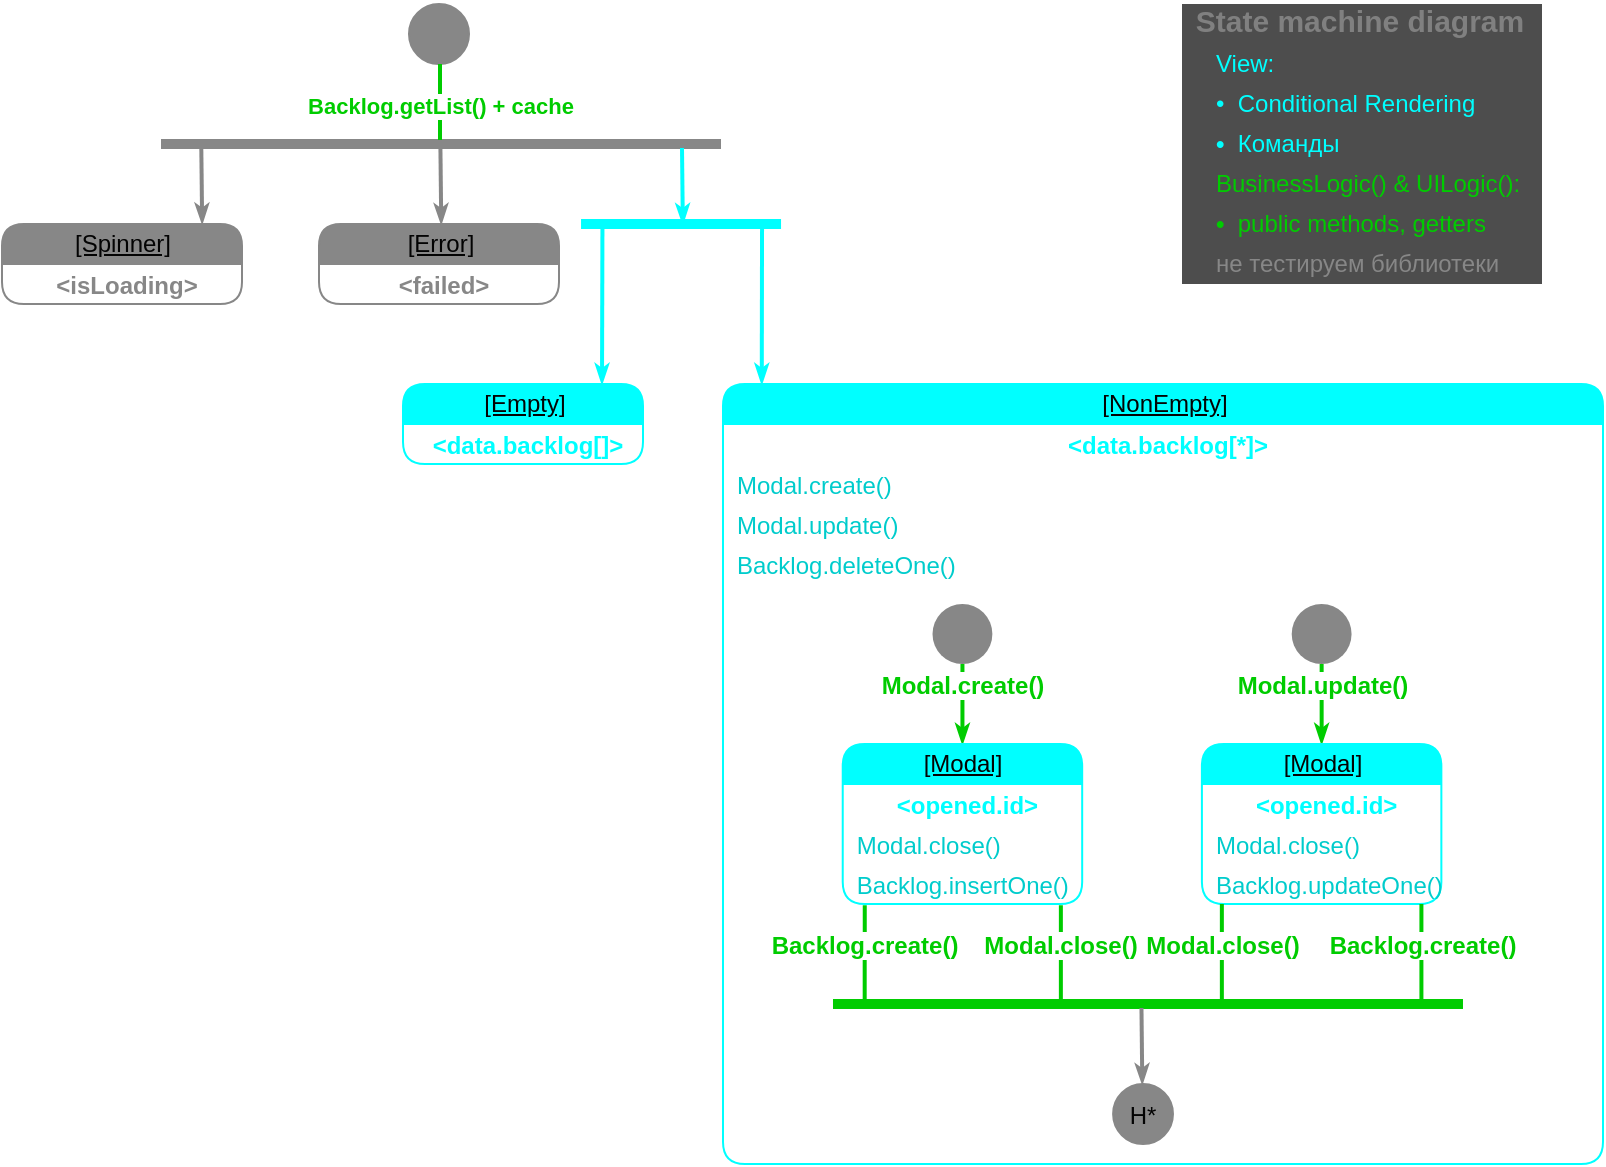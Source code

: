 <mxfile pages="2">
    <diagram id="w5riuBBo5vd4h-uxd4xS" name="Page-1">
        <mxGraphModel dx="1391" dy="602" grid="0" gridSize="10" guides="0" tooltips="1" connect="1" arrows="1" fold="1" page="1" pageScale="1" pageWidth="850" pageHeight="1100" math="0" shadow="0">
            <root>
                <mxCell id="0"/>
                <mxCell id="1" value="state diagram" style="locked=1;" parent="0" visible="0"/>
                <mxCell id="65CKEzx4w9qolS8z0AE7-207" value="" style="rounded=0;whiteSpace=wrap;html=1;sketch=0;strokeWidth=2;fontColor=#00FFFF;align=center;strokeColor=none;fillColor=#4D4D4D;" parent="1" vertex="1">
                    <mxGeometry x="590" y="10" width="180" height="140" as="geometry"/>
                </mxCell>
                <mxCell id="65CKEzx4w9qolS8z0AE7-5" value="" style="ellipse;strokeColor=none;fillColor=#00CCCC;" parent="1" vertex="1">
                    <mxGeometry x="203.5" y="10" width="30" height="30" as="geometry"/>
                </mxCell>
                <mxCell id="65CKEzx4w9qolS8z0AE7-7" value="" style="html=1;points=[];perimeter=orthogonalPerimeter;strokeColor=none;fontColor=#030303;rotation=90;fillColor=#00CCCC;" parent="1" vertex="1">
                    <mxGeometry x="217" y="-60" width="5" height="280" as="geometry"/>
                </mxCell>
                <mxCell id="65CKEzx4w9qolS8z0AE7-8" value="Backlog.getList() + cache" style="html=1;verticalAlign=bottom;endArrow=none;strokeColor=#00CCCC;strokeWidth=2;fontColor=#00CCCC;fontStyle=1;endFill=0;" parent="1" edge="1">
                    <mxGeometry x="0.579" width="80" relative="1" as="geometry">
                        <mxPoint x="219" y="40" as="sourcePoint"/>
                        <mxPoint x="219" y="78" as="targetPoint"/>
                        <mxPoint as="offset"/>
                    </mxGeometry>
                </mxCell>
                <mxCell id="65CKEzx4w9qolS8z0AE7-10" value="[Spinner]&lt;br&gt;" style="swimlane;fontStyle=4;align=center;verticalAlign=middle;childLayout=stackLayout;horizontal=1;startSize=20;horizontalStack=0;resizeParent=1;resizeParentMax=0;resizeLast=0;collapsible=0;marginBottom=0;html=1;rounded=1;absoluteArcSize=1;arcSize=22;fillColor=#FCDE00;fontColor=#030303;strokeColor=#FFD800;" parent="1" vertex="1">
                    <mxGeometry y="120" width="120" height="40" as="geometry"/>
                </mxCell>
                <mxCell id="65CKEzx4w9qolS8z0AE7-14" value="&lt;isLoading&gt;" style="fillColor=none;strokeColor=none;align=center;verticalAlign=middle;spacingLeft=5;fontStyle=1;fontColor=#FF8000;" parent="65CKEzx4w9qolS8z0AE7-10" vertex="1">
                    <mxGeometry y="20" width="120" height="20" as="geometry"/>
                </mxCell>
                <mxCell id="65CKEzx4w9qolS8z0AE7-17" value="[Error]" style="swimlane;fontStyle=4;align=center;verticalAlign=middle;childLayout=stackLayout;horizontal=1;startSize=20;horizontalStack=0;resizeParent=1;resizeParentMax=0;resizeLast=0;collapsible=0;marginBottom=0;html=1;rounded=1;absoluteArcSize=1;arcSize=22;fillColor=#FCDE00;fontColor=#030303;strokeColor=#FFD800;" parent="1" vertex="1">
                    <mxGeometry x="158.5" y="120" width="120" height="40" as="geometry"/>
                </mxCell>
                <mxCell id="65CKEzx4w9qolS8z0AE7-18" value="&lt;failed&gt;" style="fillColor=none;strokeColor=none;align=center;verticalAlign=middle;spacingLeft=5;fontStyle=1;fontColor=#FF8000;" parent="65CKEzx4w9qolS8z0AE7-17" vertex="1">
                    <mxGeometry y="20" width="120" height="20" as="geometry"/>
                </mxCell>
                <mxCell id="65CKEzx4w9qolS8z0AE7-23" value="" style="html=1;verticalAlign=bottom;endArrow=classicThin;exitX=1;exitY=0.928;exitDx=0;exitDy=0;strokeWidth=2;fontColor=#00CCCC;fontStyle=1;exitPerimeter=0;entryX=0.834;entryY=-0.004;entryDx=0;entryDy=0;entryPerimeter=0;endFill=1;endSize=4;strokeColor=#00CCCC;" parent="1" source="65CKEzx4w9qolS8z0AE7-7" target="65CKEzx4w9qolS8z0AE7-10" edge="1">
                    <mxGeometry width="80" relative="1" as="geometry">
                        <mxPoint x="130" y="230" as="sourcePoint"/>
                        <mxPoint x="130.5" y="316" as="targetPoint"/>
                    </mxGeometry>
                </mxCell>
                <mxCell id="65CKEzx4w9qolS8z0AE7-25" value="" style="html=1;verticalAlign=bottom;endArrow=classicThin;exitX=1;exitY=0.928;exitDx=0;exitDy=0;strokeWidth=2;fontColor=#00CCCC;fontStyle=1;exitPerimeter=0;entryX=0.834;entryY=-0.004;entryDx=0;entryDy=0;entryPerimeter=0;endFill=1;endSize=4;strokeColor=#00CCCC;" parent="1" edge="1">
                    <mxGeometry width="80" relative="1" as="geometry">
                        <mxPoint x="340" y="82" as="sourcePoint"/>
                        <mxPoint x="340.42" y="119.998" as="targetPoint"/>
                    </mxGeometry>
                </mxCell>
                <mxCell id="65CKEzx4w9qolS8z0AE7-26" value="" style="html=1;verticalAlign=bottom;endArrow=classicThin;exitX=1;exitY=0.928;exitDx=0;exitDy=0;strokeWidth=2;fontColor=#00CCCC;fontStyle=1;exitPerimeter=0;entryX=0.834;entryY=-0.004;entryDx=0;entryDy=0;entryPerimeter=0;endFill=1;endSize=4;strokeColor=#00CCCC;" parent="1" edge="1">
                    <mxGeometry width="80" relative="1" as="geometry">
                        <mxPoint x="219.21" y="82" as="sourcePoint"/>
                        <mxPoint x="219.63" y="119.998" as="targetPoint"/>
                    </mxGeometry>
                </mxCell>
                <mxCell id="65CKEzx4w9qolS8z0AE7-31" value="" style="html=1;points=[];perimeter=orthogonalPerimeter;strokeColor=none;fontColor=#030303;rotation=90;fillColor=#00CCCC;" parent="1" vertex="1">
                    <mxGeometry x="337" y="70" width="5" height="100" as="geometry"/>
                </mxCell>
                <mxCell id="65CKEzx4w9qolS8z0AE7-32" value="[Empty]" style="swimlane;fontStyle=4;align=center;verticalAlign=middle;childLayout=stackLayout;horizontal=1;startSize=20;horizontalStack=0;resizeParent=1;resizeParentMax=0;resizeLast=0;collapsible=0;marginBottom=0;html=1;rounded=1;absoluteArcSize=1;arcSize=22;fillColor=#FCDE00;fontColor=#030303;strokeColor=#FFD800;" parent="1" vertex="1">
                    <mxGeometry x="200.5" y="200" width="120" height="40" as="geometry"/>
                </mxCell>
                <mxCell id="65CKEzx4w9qolS8z0AE7-33" value="&lt;data.backlog[]&gt;" style="fillColor=none;strokeColor=none;align=center;verticalAlign=middle;spacingLeft=5;fontStyle=1;fontColor=#FF8000;" parent="65CKEzx4w9qolS8z0AE7-32" vertex="1">
                    <mxGeometry y="20" width="120" height="20" as="geometry"/>
                </mxCell>
                <mxCell id="65CKEzx4w9qolS8z0AE7-36" value="[NonEmpty]" style="swimlane;fontStyle=4;align=center;verticalAlign=middle;childLayout=stackLayout;horizontal=1;startSize=20;horizontalStack=0;resizeParent=1;resizeParentMax=0;resizeLast=0;collapsible=0;marginBottom=0;html=1;rounded=1;absoluteArcSize=1;arcSize=20;fillColor=#FCDE00;fontColor=#030303;strokeColor=#FFD800;sketch=0;" parent="1" vertex="1">
                    <mxGeometry x="360.5" y="200" width="440" height="390" as="geometry"/>
                </mxCell>
                <mxCell id="65CKEzx4w9qolS8z0AE7-37" value="&lt;data.backlog[*]&gt;" style="fillColor=none;strokeColor=none;align=center;verticalAlign=middle;spacingLeft=5;fontStyle=1;fontColor=#FF8000;" parent="65CKEzx4w9qolS8z0AE7-36" vertex="1">
                    <mxGeometry y="20" width="440" height="20" as="geometry"/>
                </mxCell>
                <mxCell id="65CKEzx4w9qolS8z0AE7-39" value="Modal.create()" style="fillColor=none;strokeColor=none;align=left;verticalAlign=middle;spacingLeft=5;fontColor=#00CCCC;" parent="65CKEzx4w9qolS8z0AE7-36" vertex="1">
                    <mxGeometry y="40" width="440" height="20" as="geometry"/>
                </mxCell>
                <mxCell id="65CKEzx4w9qolS8z0AE7-48" value="Modal.update()" style="fillColor=none;strokeColor=none;align=left;verticalAlign=middle;spacingLeft=5;fontColor=#00CCCC;" parent="65CKEzx4w9qolS8z0AE7-36" vertex="1">
                    <mxGeometry y="60" width="440" height="20" as="geometry"/>
                </mxCell>
                <mxCell id="65CKEzx4w9qolS8z0AE7-41" value="Backlog.deleteOne()" style="fillColor=none;strokeColor=none;align=left;verticalAlign=middle;spacingLeft=5;fontColor=#00CCCC;" parent="65CKEzx4w9qolS8z0AE7-36" vertex="1">
                    <mxGeometry y="80" width="440" height="20" as="geometry"/>
                </mxCell>
                <mxCell id="65CKEzx4w9qolS8z0AE7-94" value="" style="group" parent="65CKEzx4w9qolS8z0AE7-36" vertex="1" connectable="0">
                    <mxGeometry y="100" width="440" height="290" as="geometry"/>
                </mxCell>
                <mxCell id="65CKEzx4w9qolS8z0AE7-93" value="" style="group;imageAspect=0;container=0;" parent="65CKEzx4w9qolS8z0AE7-94" vertex="1" connectable="0">
                    <mxGeometry width="440" height="290" as="geometry"/>
                </mxCell>
                <mxCell id="65CKEzx4w9qolS8z0AE7-68" value="" style="group;container=0;rounded=1;arcSize=20;absoluteArcSize=1;" parent="65CKEzx4w9qolS8z0AE7-94" vertex="1" connectable="0">
                    <mxGeometry width="439" height="290" as="geometry"/>
                </mxCell>
                <mxCell id="65CKEzx4w9qolS8z0AE7-61" value="" style="ellipse;strokeColor=none;fillColor=#00CCCC;" parent="65CKEzx4w9qolS8z0AE7-94" vertex="1">
                    <mxGeometry x="104.761" y="10" width="29.932" height="30" as="geometry"/>
                </mxCell>
                <mxCell id="65CKEzx4w9qolS8z0AE7-65" value="&lt;span style=&quot;font-size: 12px ; text-align: left&quot;&gt;Modal.create()&lt;/span&gt;" style="html=1;verticalAlign=bottom;endArrow=classicThin;strokeColor=#00CCCC;strokeWidth=2;fontColor=#00CCCC;fontStyle=1;endFill=1;exitX=0.5;exitY=1;exitDx=0;exitDy=0;endSize=4;" parent="65CKEzx4w9qolS8z0AE7-94" source="65CKEzx4w9qolS8z0AE7-61" edge="1">
                    <mxGeometry x="59.864" width="79.818" as="geometry">
                        <mxPoint x="-79.818" y="200" as="sourcePoint"/>
                        <mxPoint x="119.727" y="80" as="targetPoint"/>
                        <mxPoint as="offset"/>
                    </mxGeometry>
                </mxCell>
                <mxCell id="65CKEzx4w9qolS8z0AE7-71" value="[Modal]" style="swimlane;fontStyle=4;align=center;verticalAlign=middle;childLayout=stackLayout;horizontal=1;startSize=20;horizontalStack=0;resizeParent=1;resizeParentMax=0;resizeLast=0;collapsible=0;marginBottom=0;html=1;rounded=1;absoluteArcSize=1;arcSize=22;fillColor=#FCDE00;fontColor=#030303;strokeColor=#FFD800;" parent="65CKEzx4w9qolS8z0AE7-94" vertex="1">
                    <mxGeometry x="59.864" y="80" width="119.727" height="80" as="geometry"/>
                </mxCell>
                <mxCell id="65CKEzx4w9qolS8z0AE7-72" value="&lt;opened.id&gt;" style="fillColor=none;strokeColor=none;align=center;verticalAlign=middle;spacingLeft=5;fontStyle=1;fontColor=#FF8000;" parent="65CKEzx4w9qolS8z0AE7-71" vertex="1">
                    <mxGeometry y="20" width="119.727" height="20" as="geometry"/>
                </mxCell>
                <mxCell id="65CKEzx4w9qolS8z0AE7-73" value="Modal.close()" style="fillColor=none;strokeColor=none;align=left;verticalAlign=middle;spacingLeft=5;fontColor=#00CCCC;" parent="65CKEzx4w9qolS8z0AE7-71" vertex="1">
                    <mxGeometry y="40" width="119.727" height="20" as="geometry"/>
                </mxCell>
                <mxCell id="65CKEzx4w9qolS8z0AE7-81" value="Backlog.insertOne()" style="fillColor=none;strokeColor=none;align=left;verticalAlign=middle;spacingLeft=5;fontColor=#00CCCC;" parent="65CKEzx4w9qolS8z0AE7-71" vertex="1">
                    <mxGeometry y="60" width="119.727" height="20" as="geometry"/>
                </mxCell>
                <mxCell id="65CKEzx4w9qolS8z0AE7-74" value="" style="ellipse;strokeColor=none;fillColor=#00CCCC;" parent="65CKEzx4w9qolS8z0AE7-94" vertex="1">
                    <mxGeometry x="284.352" y="10" width="29.932" height="30" as="geometry"/>
                </mxCell>
                <mxCell id="65CKEzx4w9qolS8z0AE7-75" value="&lt;span style=&quot;font-size: 12px ; text-align: left&quot;&gt;Modal.update()&lt;/span&gt;" style="html=1;verticalAlign=bottom;endArrow=classicThin;strokeColor=#00CCCC;strokeWidth=2;fontColor=#00CCCC;fontStyle=1;endFill=1;exitX=0.5;exitY=1;exitDx=0;exitDy=0;endSize=4;" parent="65CKEzx4w9qolS8z0AE7-94" source="65CKEzx4w9qolS8z0AE7-74" edge="1">
                    <mxGeometry x="239.455" width="79.818" as="geometry">
                        <mxPoint x="99.773" y="200" as="sourcePoint"/>
                        <mxPoint x="299.318" y="80" as="targetPoint"/>
                        <mxPoint as="offset"/>
                    </mxGeometry>
                </mxCell>
                <mxCell id="65CKEzx4w9qolS8z0AE7-76" value="[Modal]" style="swimlane;fontStyle=4;align=center;verticalAlign=middle;childLayout=stackLayout;horizontal=1;startSize=20;horizontalStack=0;resizeParent=1;resizeParentMax=0;resizeLast=0;collapsible=0;marginBottom=0;html=1;rounded=1;absoluteArcSize=1;arcSize=22;fillColor=#FCDE00;fontColor=#030303;strokeColor=#FFD800;" parent="65CKEzx4w9qolS8z0AE7-94" vertex="1">
                    <mxGeometry x="239.455" y="80" width="119.727" height="80" as="geometry"/>
                </mxCell>
                <mxCell id="65CKEzx4w9qolS8z0AE7-77" value="&lt;opened.id&gt;" style="fillColor=none;strokeColor=none;align=center;verticalAlign=middle;spacingLeft=5;fontStyle=1;fontColor=#FF8000;" parent="65CKEzx4w9qolS8z0AE7-76" vertex="1">
                    <mxGeometry y="20" width="119.727" height="20" as="geometry"/>
                </mxCell>
                <mxCell id="65CKEzx4w9qolS8z0AE7-78" value="Modal.close()" style="fillColor=none;strokeColor=none;align=left;verticalAlign=middle;spacingLeft=5;fontColor=#00CCCC;" parent="65CKEzx4w9qolS8z0AE7-76" vertex="1">
                    <mxGeometry y="40" width="119.727" height="20" as="geometry"/>
                </mxCell>
                <mxCell id="65CKEzx4w9qolS8z0AE7-82" value="Backlog.updateOne()" style="fillColor=none;strokeColor=none;align=left;verticalAlign=middle;spacingLeft=5;fontColor=#00CCCC;" parent="65CKEzx4w9qolS8z0AE7-76" vertex="1">
                    <mxGeometry y="60" width="119.727" height="20" as="geometry"/>
                </mxCell>
                <mxCell id="65CKEzx4w9qolS8z0AE7-85" value="H*" style="ellipse;align=center;fontColor=#030303;fillColor=#FFD800;strokeColor=#FFD800;" parent="65CKEzx4w9qolS8z0AE7-94" vertex="1">
                    <mxGeometry x="195.056" y="250" width="29.932" height="30" as="geometry"/>
                </mxCell>
                <mxCell id="65CKEzx4w9qolS8z0AE7-86" value="&lt;span style=&quot;font-size: 12px ; text-align: left&quot;&gt;Modal.close()&lt;/span&gt;" style="html=1;verticalAlign=bottom;endArrow=none;strokeColor=#00CCCC;strokeWidth=2;fontColor=#00CCCC;fontStyle=1;endFill=0;exitX=0.911;exitY=1.031;exitDx=0;exitDy=0;endSize=4;exitPerimeter=0;" parent="65CKEzx4w9qolS8z0AE7-94" source="65CKEzx4w9qolS8z0AE7-81" target="65CKEzx4w9qolS8z0AE7-87" edge="1">
                    <mxGeometry x="-399.091" y="-460" width="79.818" as="geometry">
                        <mxPoint x="139.682" y="160" as="sourcePoint"/>
                        <mxPoint x="139.682" y="200" as="targetPoint"/>
                        <mxPoint y="6" as="offset"/>
                    </mxGeometry>
                </mxCell>
                <mxCell id="65CKEzx4w9qolS8z0AE7-87" value="" style="html=1;points=[];perimeter=orthogonalPerimeter;strokeColor=none;fontColor=#030303;rotation=90;fillColor=#00CCCC;" parent="65CKEzx4w9qolS8z0AE7-94" vertex="1">
                    <mxGeometry x="210" y="52.5" width="4.99" height="315" as="geometry"/>
                </mxCell>
                <mxCell id="65CKEzx4w9qolS8z0AE7-88" value="" style="html=1;verticalAlign=bottom;endArrow=classicThin;exitX=1;exitY=0.928;exitDx=0;exitDy=0;strokeWidth=2;fontColor=#00CCCC;fontStyle=1;exitPerimeter=0;entryX=0.834;entryY=-0.004;entryDx=0;entryDy=0;entryPerimeter=0;endFill=1;endSize=4;strokeColor=#00CCCC;" parent="65CKEzx4w9qolS8z0AE7-94" edge="1">
                    <mxGeometry width="80" as="geometry">
                        <mxPoint x="209.233" y="212" as="sourcePoint"/>
                        <mxPoint x="209.652" y="249.998" as="targetPoint"/>
                    </mxGeometry>
                </mxCell>
                <mxCell id="65CKEzx4w9qolS8z0AE7-90" value="Backlog&lt;span style=&quot;font-size: 12px ; text-align: left&quot;&gt;.create()&lt;/span&gt;" style="html=1;verticalAlign=bottom;endArrow=none;strokeColor=#00CCCC;strokeWidth=2;fontColor=#00CCCC;fontStyle=1;endFill=0;endSize=4;exitX=0.092;exitY=1.031;exitDx=0;exitDy=0;exitPerimeter=0;" parent="65CKEzx4w9qolS8z0AE7-94" source="65CKEzx4w9qolS8z0AE7-81" edge="1">
                    <mxGeometry x="-399.091" y="-460" width="79.818" as="geometry">
                        <mxPoint x="59.864" y="170" as="sourcePoint"/>
                        <mxPoint x="70.839" y="210" as="targetPoint"/>
                        <mxPoint y="5" as="offset"/>
                    </mxGeometry>
                </mxCell>
                <mxCell id="65CKEzx4w9qolS8z0AE7-91" value="&lt;span style=&quot;font-size: 12px ; text-align: left&quot;&gt;Modal.close()&lt;/span&gt;" style="html=1;verticalAlign=bottom;endArrow=none;strokeColor=#00CCCC;strokeWidth=2;fontColor=#00CCCC;fontStyle=1;endFill=0;endSize=4;" parent="65CKEzx4w9qolS8z0AE7-94" edge="1">
                    <mxGeometry x="-399.091" y="-460" width="79.818" as="geometry">
                        <mxPoint x="249.432" y="160" as="sourcePoint"/>
                        <mxPoint x="249.432" y="210" as="targetPoint"/>
                        <mxPoint y="5" as="offset"/>
                    </mxGeometry>
                </mxCell>
                <mxCell id="65CKEzx4w9qolS8z0AE7-92" value="Backlog&lt;span style=&quot;font-size: 12px ; text-align: left&quot;&gt;.&lt;/span&gt;&lt;span style=&quot;font-size: 12px ; text-align: left&quot;&gt;create&lt;/span&gt;&lt;span style=&quot;font-size: 12px ; text-align: left&quot;&gt;()&lt;/span&gt;" style="html=1;verticalAlign=bottom;endArrow=none;strokeColor=#00CCCC;strokeWidth=2;fontColor=#00CCCC;fontStyle=1;endFill=0;endSize=4;" parent="65CKEzx4w9qolS8z0AE7-94" edge="1">
                    <mxGeometry x="-399.091" y="-460" width="79.818" as="geometry">
                        <mxPoint x="349.205" y="160" as="sourcePoint"/>
                        <mxPoint x="349.205" y="210" as="targetPoint"/>
                        <mxPoint y="5" as="offset"/>
                    </mxGeometry>
                </mxCell>
                <mxCell id="65CKEzx4w9qolS8z0AE7-45" value="" style="html=1;verticalAlign=bottom;endArrow=classicThin;strokeColor=#00CCCC;strokeWidth=2;fontColor=#00CCCC;fontStyle=1;endFill=1;endSize=4;entryX=0.829;entryY=0;entryDx=0;entryDy=0;entryPerimeter=0;exitX=0.763;exitY=0.893;exitDx=0;exitDy=0;exitPerimeter=0;" parent="1" source="65CKEzx4w9qolS8z0AE7-31" target="65CKEzx4w9qolS8z0AE7-32" edge="1">
                    <mxGeometry width="80" relative="1" as="geometry">
                        <mxPoint x="310" y="140" as="sourcePoint"/>
                        <mxPoint x="310" y="190" as="targetPoint"/>
                    </mxGeometry>
                </mxCell>
                <mxCell id="65CKEzx4w9qolS8z0AE7-46" value="" style="html=1;verticalAlign=bottom;endArrow=classicThin;strokeColor=#00CCCC;strokeWidth=2;fontColor=#00CCCC;fontStyle=1;endFill=1;endSize=4;entryX=0.044;entryY=0;entryDx=0;entryDy=0;entryPerimeter=0;" parent="1" target="65CKEzx4w9qolS8z0AE7-36" edge="1">
                    <mxGeometry width="80" relative="1" as="geometry">
                        <mxPoint x="380" y="122" as="sourcePoint"/>
                        <mxPoint x="390" y="190" as="targetPoint"/>
                    </mxGeometry>
                </mxCell>
                <mxCell id="65CKEzx4w9qolS8z0AE7-95" value="[Инвариант состояния]" style="rounded=1;whiteSpace=wrap;html=1;sketch=0;strokeWidth=2;align=center;fontColor=#030303;strokeColor=none;fillColor=#FFD800;" parent="1" vertex="1">
                    <mxGeometry x="600" y="30" width="160" height="20" as="geometry"/>
                </mxCell>
                <mxCell id="65CKEzx4w9qolS8z0AE7-96" value="&amp;lt;событие&amp;gt;" style="whiteSpace=wrap;html=1;align=center;fontColor=#FF8000;strokeColor=none;fillColor=none;fontStyle=1;spacingLeft=5;" parent="1" vertex="1">
                    <mxGeometry x="600" y="50" width="160" height="20" as="geometry"/>
                </mxCell>
                <mxCell id="65CKEzx4w9qolS8z0AE7-97" value="команда() | запрос()" style="whiteSpace=wrap;html=1;align=center;fontColor=#00CCCC;strokeColor=none;fillColor=none;spacingLeft=5;" parent="1" vertex="1">
                    <mxGeometry x="600" y="70" width="160" height="20" as="geometry"/>
                </mxCell>
                <mxCell id="65CKEzx4w9qolS8z0AE7-213" value="State&amp;nbsp;machine diagram" style="text;html=1;strokeColor=none;fillColor=none;align=center;verticalAlign=middle;whiteSpace=wrap;rounded=0;sketch=0;fontColor=#808080;fontStyle=1;fontSize=15;" parent="1" vertex="1">
                    <mxGeometry x="589" y="8" width="180" height="20" as="geometry"/>
                </mxCell>
                <mxCell id="65CKEzx4w9qolS8z0AE7-150" value="view model" style="locked=1;" parent="0"/>
                <mxCell id="65CKEzx4w9qolS8z0AE7-204" value="" style="rounded=0;whiteSpace=wrap;html=1;sketch=0;strokeWidth=2;fontColor=#00FFFF;align=center;strokeColor=none;fillColor=#4D4D4D;" parent="65CKEzx4w9qolS8z0AE7-150" vertex="1">
                    <mxGeometry x="590" y="10" width="180" height="140" as="geometry"/>
                </mxCell>
                <mxCell id="65CKEzx4w9qolS8z0AE7-151" value="" style="ellipse;strokeColor=#878787;fillColor=#878787;" parent="65CKEzx4w9qolS8z0AE7-150" vertex="1">
                    <mxGeometry x="203.5" y="10" width="30" height="30" as="geometry"/>
                </mxCell>
                <mxCell id="65CKEzx4w9qolS8z0AE7-152" value="" style="html=1;points=[];perimeter=orthogonalPerimeter;strokeColor=none;fontColor=#030303;rotation=90;fillColor=#878787;" parent="65CKEzx4w9qolS8z0AE7-150" vertex="1">
                    <mxGeometry x="217" y="-60" width="5" height="280" as="geometry"/>
                </mxCell>
                <mxCell id="65CKEzx4w9qolS8z0AE7-153" value="&lt;font color=&quot;#00cc00&quot;&gt;Backlog.getList() + cache&lt;/font&gt;" style="html=1;verticalAlign=bottom;endArrow=none;strokeWidth=2;fontStyle=1;endFill=0;fontColor=#878787;strokeColor=#00CC00;" parent="65CKEzx4w9qolS8z0AE7-150" edge="1">
                    <mxGeometry x="0.579" width="80" relative="1" as="geometry">
                        <mxPoint x="219" y="40" as="sourcePoint"/>
                        <mxPoint x="219" y="78" as="targetPoint"/>
                        <mxPoint as="offset"/>
                    </mxGeometry>
                </mxCell>
                <mxCell id="65CKEzx4w9qolS8z0AE7-154" value="[Spinner]&lt;br&gt;" style="swimlane;fontStyle=4;align=center;verticalAlign=middle;childLayout=stackLayout;horizontal=1;startSize=20;horizontalStack=0;resizeParent=1;resizeParentMax=0;resizeLast=0;collapsible=0;marginBottom=0;html=1;rounded=1;absoluteArcSize=1;arcSize=22;fillColor=#878787;fontColor=#030303;strokeColor=#878787;" parent="65CKEzx4w9qolS8z0AE7-150" vertex="1">
                    <mxGeometry y="120" width="120" height="40" as="geometry"/>
                </mxCell>
                <mxCell id="65CKEzx4w9qolS8z0AE7-155" value="&lt;isLoading&gt;" style="fillColor=none;strokeColor=none;align=center;verticalAlign=middle;spacingLeft=5;fontStyle=1;fontColor=#878787;" parent="65CKEzx4w9qolS8z0AE7-154" vertex="1">
                    <mxGeometry y="20" width="120" height="20" as="geometry"/>
                </mxCell>
                <mxCell id="65CKEzx4w9qolS8z0AE7-156" value="[Error]" style="swimlane;fontStyle=4;align=center;verticalAlign=middle;childLayout=stackLayout;horizontal=1;startSize=20;horizontalStack=0;resizeParent=1;resizeParentMax=0;resizeLast=0;collapsible=0;marginBottom=0;html=1;rounded=1;absoluteArcSize=1;arcSize=22;fillColor=#878787;fontColor=#030303;strokeColor=#878787;" parent="65CKEzx4w9qolS8z0AE7-150" vertex="1">
                    <mxGeometry x="158.5" y="120" width="120" height="40" as="geometry"/>
                </mxCell>
                <mxCell id="65CKEzx4w9qolS8z0AE7-157" value="&lt;failed&gt;" style="fillColor=none;strokeColor=none;align=center;verticalAlign=middle;spacingLeft=5;fontStyle=1;fontColor=#878787;" parent="65CKEzx4w9qolS8z0AE7-156" vertex="1">
                    <mxGeometry y="20" width="120" height="20" as="geometry"/>
                </mxCell>
                <mxCell id="65CKEzx4w9qolS8z0AE7-158" value="" style="html=1;verticalAlign=bottom;endArrow=classicThin;exitX=1;exitY=0.928;exitDx=0;exitDy=0;strokeWidth=2;fontColor=#00CCCC;fontStyle=1;exitPerimeter=0;entryX=0.834;entryY=-0.004;entryDx=0;entryDy=0;entryPerimeter=0;endFill=1;endSize=4;strokeColor=#878787;" parent="65CKEzx4w9qolS8z0AE7-150" source="65CKEzx4w9qolS8z0AE7-152" target="65CKEzx4w9qolS8z0AE7-154" edge="1">
                    <mxGeometry width="80" relative="1" as="geometry">
                        <mxPoint x="130" y="230" as="sourcePoint"/>
                        <mxPoint x="130.5" y="316" as="targetPoint"/>
                    </mxGeometry>
                </mxCell>
                <mxCell id="65CKEzx4w9qolS8z0AE7-159" value="" style="html=1;verticalAlign=bottom;endArrow=classicThin;exitX=1;exitY=0.928;exitDx=0;exitDy=0;strokeWidth=2;fontColor=#00CCCC;fontStyle=1;exitPerimeter=0;entryX=0.834;entryY=-0.004;entryDx=0;entryDy=0;entryPerimeter=0;endFill=1;endSize=4;strokeColor=#00FFFF;" parent="65CKEzx4w9qolS8z0AE7-150" edge="1">
                    <mxGeometry width="80" relative="1" as="geometry">
                        <mxPoint x="340" y="82" as="sourcePoint"/>
                        <mxPoint x="340.42" y="119.998" as="targetPoint"/>
                    </mxGeometry>
                </mxCell>
                <mxCell id="65CKEzx4w9qolS8z0AE7-160" value="" style="html=1;verticalAlign=bottom;endArrow=classicThin;exitX=1;exitY=0.928;exitDx=0;exitDy=0;strokeWidth=2;fontColor=#00CCCC;fontStyle=1;exitPerimeter=0;entryX=0.834;entryY=-0.004;entryDx=0;entryDy=0;entryPerimeter=0;endFill=1;endSize=4;strokeColor=#878787;" parent="65CKEzx4w9qolS8z0AE7-150" edge="1">
                    <mxGeometry width="80" relative="1" as="geometry">
                        <mxPoint x="219.21" y="82" as="sourcePoint"/>
                        <mxPoint x="219.63" y="119.998" as="targetPoint"/>
                    </mxGeometry>
                </mxCell>
                <mxCell id="65CKEzx4w9qolS8z0AE7-164" value="[Empty]" style="swimlane;fontStyle=4;align=center;verticalAlign=middle;childLayout=stackLayout;horizontal=1;startSize=20;horizontalStack=0;resizeParent=1;resizeParentMax=0;resizeLast=0;collapsible=0;marginBottom=0;html=1;rounded=1;absoluteArcSize=1;arcSize=22;fontColor=#030303;fillColor=#00FFFF;strokeColor=#00FFFF;" parent="65CKEzx4w9qolS8z0AE7-150" vertex="1">
                    <mxGeometry x="200.5" y="200" width="120" height="40" as="geometry"/>
                </mxCell>
                <mxCell id="65CKEzx4w9qolS8z0AE7-165" value="&lt;data.backlog[]&gt;" style="fillColor=none;strokeColor=none;align=center;verticalAlign=middle;spacingLeft=5;fontStyle=1;fontColor=#00FFFF;" parent="65CKEzx4w9qolS8z0AE7-164" vertex="1">
                    <mxGeometry y="20" width="120" height="20" as="geometry"/>
                </mxCell>
                <mxCell id="65CKEzx4w9qolS8z0AE7-167" value="[NonEmpty]" style="swimlane;fontStyle=4;align=center;verticalAlign=middle;childLayout=stackLayout;horizontal=1;startSize=20;horizontalStack=0;resizeParent=1;resizeParentMax=0;resizeLast=0;collapsible=0;marginBottom=0;html=1;rounded=1;absoluteArcSize=1;arcSize=22;fillColor=#00FFFF;fontColor=#030303;strokeColor=#00FFFF;" parent="65CKEzx4w9qolS8z0AE7-150" vertex="1">
                    <mxGeometry x="360.5" y="200" width="440" height="390" as="geometry"/>
                </mxCell>
                <mxCell id="65CKEzx4w9qolS8z0AE7-168" value="&lt;data.backlog[*]&gt;" style="fillColor=none;strokeColor=none;align=center;verticalAlign=middle;spacingLeft=5;fontStyle=1;fontColor=#00FFFF;" parent="65CKEzx4w9qolS8z0AE7-167" vertex="1">
                    <mxGeometry y="20" width="440" height="20" as="geometry"/>
                </mxCell>
                <mxCell id="65CKEzx4w9qolS8z0AE7-169" value="Modal.create()" style="fillColor=none;strokeColor=none;align=left;verticalAlign=middle;spacingLeft=5;fontColor=#00CCCC;" parent="65CKEzx4w9qolS8z0AE7-167" vertex="1">
                    <mxGeometry y="40" width="440" height="20" as="geometry"/>
                </mxCell>
                <mxCell id="65CKEzx4w9qolS8z0AE7-170" value="Modal.update()" style="fillColor=none;strokeColor=none;align=left;verticalAlign=middle;spacingLeft=5;fontColor=#00CCCC;" parent="65CKEzx4w9qolS8z0AE7-167" vertex="1">
                    <mxGeometry y="60" width="440" height="20" as="geometry"/>
                </mxCell>
                <mxCell id="65CKEzx4w9qolS8z0AE7-171" value="Backlog.deleteOne()" style="fillColor=none;strokeColor=none;align=left;verticalAlign=middle;spacingLeft=5;fontColor=#00CCCC;" parent="65CKEzx4w9qolS8z0AE7-167" vertex="1">
                    <mxGeometry y="80" width="440" height="20" as="geometry"/>
                </mxCell>
                <mxCell id="65CKEzx4w9qolS8z0AE7-172" value="" style="group" parent="65CKEzx4w9qolS8z0AE7-167" vertex="1" connectable="0">
                    <mxGeometry y="100" width="440" height="290" as="geometry"/>
                </mxCell>
                <mxCell id="65CKEzx4w9qolS8z0AE7-173" value="" style="group;imageAspect=0;container=0;" parent="65CKEzx4w9qolS8z0AE7-172" vertex="1" connectable="0">
                    <mxGeometry width="440" height="290" as="geometry"/>
                </mxCell>
                <mxCell id="65CKEzx4w9qolS8z0AE7-174" value="" style="group;container=0;rounded=1;arcSize=20;absoluteArcSize=1;" parent="65CKEzx4w9qolS8z0AE7-172" vertex="1" connectable="0">
                    <mxGeometry width="439" height="290" as="geometry"/>
                </mxCell>
                <mxCell id="65CKEzx4w9qolS8z0AE7-175" value="" style="ellipse;strokeColor=none;fillColor=#878787;" parent="65CKEzx4w9qolS8z0AE7-172" vertex="1">
                    <mxGeometry x="104.761" y="10" width="29.932" height="30" as="geometry"/>
                </mxCell>
                <mxCell id="65CKEzx4w9qolS8z0AE7-176" value="&lt;span style=&quot;font-size: 12px ; text-align: left&quot;&gt;&lt;font color=&quot;#00cc00&quot;&gt;Modal.create()&lt;/font&gt;&lt;/span&gt;" style="html=1;verticalAlign=bottom;endArrow=classicThin;strokeWidth=2;fontColor=#00CCCC;fontStyle=1;endFill=1;exitX=0.5;exitY=1;exitDx=0;exitDy=0;endSize=4;strokeColor=#00CC00;" parent="65CKEzx4w9qolS8z0AE7-172" source="65CKEzx4w9qolS8z0AE7-175" edge="1">
                    <mxGeometry x="59.864" width="79.818" as="geometry">
                        <mxPoint x="-79.818" y="200" as="sourcePoint"/>
                        <mxPoint x="119.727" y="80" as="targetPoint"/>
                        <mxPoint as="offset"/>
                    </mxGeometry>
                </mxCell>
                <mxCell id="65CKEzx4w9qolS8z0AE7-177" value="[Modal]" style="swimlane;fontStyle=4;align=center;verticalAlign=middle;childLayout=stackLayout;horizontal=1;startSize=20;horizontalStack=0;resizeParent=1;resizeParentMax=0;resizeLast=0;collapsible=0;marginBottom=0;html=1;rounded=1;absoluteArcSize=1;arcSize=22;fillColor=#00FFFF;fontColor=#030303;strokeColor=#00FFFF;" parent="65CKEzx4w9qolS8z0AE7-172" vertex="1">
                    <mxGeometry x="59.864" y="80" width="119.727" height="80" as="geometry"/>
                </mxCell>
                <mxCell id="65CKEzx4w9qolS8z0AE7-178" value="&lt;opened.id&gt;" style="fillColor=none;strokeColor=none;align=center;verticalAlign=middle;spacingLeft=5;fontStyle=1;fontColor=#00FFFF;" parent="65CKEzx4w9qolS8z0AE7-177" vertex="1">
                    <mxGeometry y="20" width="119.727" height="20" as="geometry"/>
                </mxCell>
                <mxCell id="65CKEzx4w9qolS8z0AE7-179" value="Modal.close()" style="fillColor=none;strokeColor=none;align=left;verticalAlign=middle;spacingLeft=5;fontColor=#00CCCC;" parent="65CKEzx4w9qolS8z0AE7-177" vertex="1">
                    <mxGeometry y="40" width="119.727" height="20" as="geometry"/>
                </mxCell>
                <mxCell id="65CKEzx4w9qolS8z0AE7-180" value="Backlog.insertOne()" style="fillColor=none;strokeColor=none;align=left;verticalAlign=middle;spacingLeft=5;fontColor=#00CCCC;" parent="65CKEzx4w9qolS8z0AE7-177" vertex="1">
                    <mxGeometry y="60" width="119.727" height="20" as="geometry"/>
                </mxCell>
                <mxCell id="65CKEzx4w9qolS8z0AE7-181" value="" style="ellipse;strokeColor=none;fillColor=#878787;" parent="65CKEzx4w9qolS8z0AE7-172" vertex="1">
                    <mxGeometry x="284.352" y="10" width="29.932" height="30" as="geometry"/>
                </mxCell>
                <mxCell id="65CKEzx4w9qolS8z0AE7-182" value="&lt;span style=&quot;font-size: 12px ; text-align: left&quot;&gt;&lt;font color=&quot;#00cc00&quot;&gt;Modal.update()&lt;/font&gt;&lt;/span&gt;" style="html=1;verticalAlign=bottom;endArrow=classicThin;strokeWidth=2;fontStyle=1;endFill=1;exitX=0.5;exitY=1;exitDx=0;exitDy=0;endSize=4;fontColor=#878787;strokeColor=#00CC00;" parent="65CKEzx4w9qolS8z0AE7-172" source="65CKEzx4w9qolS8z0AE7-181" edge="1">
                    <mxGeometry x="239.455" width="79.818" as="geometry">
                        <mxPoint x="99.773" y="200" as="sourcePoint"/>
                        <mxPoint x="299.318" y="80" as="targetPoint"/>
                        <mxPoint as="offset"/>
                    </mxGeometry>
                </mxCell>
                <mxCell id="65CKEzx4w9qolS8z0AE7-183" value="[Modal]" style="swimlane;fontStyle=4;align=center;verticalAlign=middle;childLayout=stackLayout;horizontal=1;startSize=20;horizontalStack=0;resizeParent=1;resizeParentMax=0;resizeLast=0;collapsible=0;marginBottom=0;html=1;rounded=1;absoluteArcSize=1;arcSize=22;fillColor=#00FFFF;fontColor=#030303;strokeColor=#00FFFF;" parent="65CKEzx4w9qolS8z0AE7-172" vertex="1">
                    <mxGeometry x="239.455" y="80" width="119.727" height="80" as="geometry"/>
                </mxCell>
                <mxCell id="65CKEzx4w9qolS8z0AE7-184" value="&lt;opened.id&gt;" style="fillColor=none;strokeColor=none;align=center;verticalAlign=middle;spacingLeft=5;fontStyle=1;fontColor=#00FFFF;" parent="65CKEzx4w9qolS8z0AE7-183" vertex="1">
                    <mxGeometry y="20" width="119.727" height="20" as="geometry"/>
                </mxCell>
                <mxCell id="65CKEzx4w9qolS8z0AE7-185" value="Modal.close()" style="fillColor=none;strokeColor=none;align=left;verticalAlign=middle;spacingLeft=5;fontColor=#00CCCC;" parent="65CKEzx4w9qolS8z0AE7-183" vertex="1">
                    <mxGeometry y="40" width="119.727" height="20" as="geometry"/>
                </mxCell>
                <mxCell id="65CKEzx4w9qolS8z0AE7-186" value="Backlog.updateOne()" style="fillColor=none;strokeColor=none;align=left;verticalAlign=middle;spacingLeft=5;fontColor=#00CCCC;" parent="65CKEzx4w9qolS8z0AE7-183" vertex="1">
                    <mxGeometry y="60" width="119.727" height="20" as="geometry"/>
                </mxCell>
                <mxCell id="65CKEzx4w9qolS8z0AE7-187" value="H*" style="ellipse;align=center;fontColor=#030303;fillColor=#878787;strokeColor=#878787;" parent="65CKEzx4w9qolS8z0AE7-172" vertex="1">
                    <mxGeometry x="195.056" y="250" width="29.932" height="30" as="geometry"/>
                </mxCell>
                <mxCell id="65CKEzx4w9qolS8z0AE7-188" value="&lt;span style=&quot;font-size: 12px ; text-align: left&quot;&gt;&lt;font&gt;Modal.close()&lt;/font&gt;&lt;/span&gt;" style="html=1;verticalAlign=bottom;endArrow=none;strokeWidth=2;fontStyle=1;endFill=0;exitX=0.911;exitY=1.031;exitDx=0;exitDy=0;endSize=4;exitPerimeter=0;fontColor=#00CC00;strokeColor=#00CC00;" parent="65CKEzx4w9qolS8z0AE7-172" source="65CKEzx4w9qolS8z0AE7-180" target="65CKEzx4w9qolS8z0AE7-189" edge="1">
                    <mxGeometry x="-399.091" y="-460" width="79.818" as="geometry">
                        <mxPoint x="139.682" y="160" as="sourcePoint"/>
                        <mxPoint x="139.682" y="200" as="targetPoint"/>
                        <mxPoint y="6" as="offset"/>
                    </mxGeometry>
                </mxCell>
                <mxCell id="65CKEzx4w9qolS8z0AE7-189" value="" style="html=1;points=[];perimeter=orthogonalPerimeter;strokeColor=none;fontColor=#030303;rotation=90;fillColor=#00CC00;" parent="65CKEzx4w9qolS8z0AE7-172" vertex="1">
                    <mxGeometry x="210" y="52.5" width="4.99" height="315" as="geometry"/>
                </mxCell>
                <mxCell id="65CKEzx4w9qolS8z0AE7-190" value="" style="html=1;verticalAlign=bottom;endArrow=classicThin;exitX=1;exitY=0.928;exitDx=0;exitDy=0;strokeWidth=2;fontColor=#00CCCC;fontStyle=1;exitPerimeter=0;entryX=0.834;entryY=-0.004;entryDx=0;entryDy=0;entryPerimeter=0;endFill=1;endSize=4;strokeColor=#878787;" parent="65CKEzx4w9qolS8z0AE7-172" edge="1">
                    <mxGeometry width="80" as="geometry">
                        <mxPoint x="209.233" y="212" as="sourcePoint"/>
                        <mxPoint x="209.652" y="249.998" as="targetPoint"/>
                    </mxGeometry>
                </mxCell>
                <mxCell id="65CKEzx4w9qolS8z0AE7-191" value="&lt;span style=&quot;font-size: 12px ; text-align: left&quot;&gt;Backlog.&lt;/span&gt;&lt;span style=&quot;font-size: 12px ; text-align: left&quot;&gt;create&lt;/span&gt;&lt;span style=&quot;font-size: 12px ; text-align: left&quot;&gt;()&lt;/span&gt;" style="html=1;verticalAlign=bottom;endArrow=none;strokeWidth=2;fontStyle=1;endFill=0;endSize=4;exitX=0.092;exitY=1.031;exitDx=0;exitDy=0;exitPerimeter=0;fontColor=#00CC00;strokeColor=#00CC00;" parent="65CKEzx4w9qolS8z0AE7-172" source="65CKEzx4w9qolS8z0AE7-180" edge="1">
                    <mxGeometry x="-399.091" y="-460" width="79.818" as="geometry">
                        <mxPoint x="59.864" y="170" as="sourcePoint"/>
                        <mxPoint x="70.839" y="210" as="targetPoint"/>
                        <mxPoint y="5" as="offset"/>
                    </mxGeometry>
                </mxCell>
                <mxCell id="65CKEzx4w9qolS8z0AE7-192" value="&lt;span style=&quot;font-size: 12px ; text-align: left&quot;&gt;&lt;font&gt;Modal.close()&lt;/font&gt;&lt;/span&gt;" style="html=1;verticalAlign=bottom;endArrow=none;strokeWidth=2;fontStyle=1;endFill=0;endSize=4;fontColor=#00CC00;strokeColor=#00CC00;" parent="65CKEzx4w9qolS8z0AE7-172" edge="1">
                    <mxGeometry x="-399.091" y="-460" width="79.818" as="geometry">
                        <mxPoint x="249.432" y="160" as="sourcePoint"/>
                        <mxPoint x="249.432" y="210" as="targetPoint"/>
                        <mxPoint y="5" as="offset"/>
                    </mxGeometry>
                </mxCell>
                <mxCell id="65CKEzx4w9qolS8z0AE7-193" value="&lt;span style=&quot;font-size: 12px ; text-align: left&quot;&gt;Backlog.&lt;/span&gt;&lt;span style=&quot;font-size: 12px ; text-align: left&quot;&gt;create&lt;/span&gt;&lt;span style=&quot;font-size: 12px ; text-align: left&quot;&gt;()&lt;/span&gt;" style="html=1;verticalAlign=bottom;endArrow=none;strokeWidth=2;fontStyle=1;endFill=0;endSize=4;fontColor=#00CC00;strokeColor=#00CC00;" parent="65CKEzx4w9qolS8z0AE7-172" edge="1">
                    <mxGeometry x="-399.091" y="-460" width="79.818" as="geometry">
                        <mxPoint x="349.205" y="160" as="sourcePoint"/>
                        <mxPoint x="349.205" y="210" as="targetPoint"/>
                        <mxPoint y="5" as="offset"/>
                    </mxGeometry>
                </mxCell>
                <mxCell id="65CKEzx4w9qolS8z0AE7-198" value="•&amp;nbsp; Conditional Rendering" style="whiteSpace=wrap;html=1;align=left;strokeColor=none;fillColor=none;fontStyle=0;spacingLeft=5;fontColor=#00FFFF;" parent="65CKEzx4w9qolS8z0AE7-150" vertex="1">
                    <mxGeometry x="600" y="50" width="160" height="20" as="geometry"/>
                </mxCell>
                <mxCell id="65CKEzx4w9qolS8z0AE7-199" value="&lt;span style=&quot;font-weight: 700&quot;&gt;•&amp;nbsp;&amp;nbsp;&lt;/span&gt;Команды" style="whiteSpace=wrap;html=1;align=left;strokeColor=none;fillColor=none;spacingLeft=5;fontColor=#00FFFF;" parent="65CKEzx4w9qolS8z0AE7-150" vertex="1">
                    <mxGeometry x="600" y="70" width="160" height="20" as="geometry"/>
                </mxCell>
                <mxCell id="65CKEzx4w9qolS8z0AE7-201" value="не тестируем библиотеки" style="whiteSpace=wrap;html=1;align=left;strokeColor=none;fillColor=none;spacingLeft=5;fontColor=#878787;" parent="65CKEzx4w9qolS8z0AE7-150" vertex="1">
                    <mxGeometry x="600" y="130" width="160" height="20" as="geometry"/>
                </mxCell>
                <mxCell id="65CKEzx4w9qolS8z0AE7-203" value="BusinessLogic() &amp;amp; UILogic():" style="whiteSpace=wrap;html=1;align=left;strokeColor=none;fillColor=none;spacingLeft=5;fontColor=#00CC00;" parent="65CKEzx4w9qolS8z0AE7-150" vertex="1">
                    <mxGeometry x="600" y="90" width="160" height="20" as="geometry"/>
                </mxCell>
                <mxCell id="65CKEzx4w9qolS8z0AE7-214" value="State&amp;nbsp;machine diagram" style="text;html=1;strokeColor=none;fillColor=none;align=center;verticalAlign=middle;whiteSpace=wrap;rounded=0;sketch=0;fontColor=#808080;fontStyle=1;fontSize=15;" parent="65CKEzx4w9qolS8z0AE7-150" vertex="1">
                    <mxGeometry x="589" y="8" width="180" height="20" as="geometry"/>
                </mxCell>
                <mxCell id="yqw_97Oqj8noO-fksB2k-4" value="" style="html=1;points=[];perimeter=orthogonalPerimeter;strokeColor=none;fontColor=#030303;rotation=90;fillColor=#00FFFF;" parent="65CKEzx4w9qolS8z0AE7-150" vertex="1">
                    <mxGeometry x="337.02" y="70" width="5" height="100" as="geometry"/>
                </mxCell>
                <mxCell id="yqw_97Oqj8noO-fksB2k-5" value="" style="html=1;verticalAlign=bottom;endArrow=classicThin;strokeWidth=2;fontColor=#00CCCC;fontStyle=1;endFill=1;endSize=4;entryX=0.829;entryY=0;entryDx=0;entryDy=0;entryPerimeter=0;exitX=0.763;exitY=0.893;exitDx=0;exitDy=0;exitPerimeter=0;strokeColor=#00FFFF;" parent="65CKEzx4w9qolS8z0AE7-150" source="yqw_97Oqj8noO-fksB2k-4" edge="1">
                    <mxGeometry width="80" relative="1" as="geometry">
                        <mxPoint x="310.02" y="140" as="sourcePoint"/>
                        <mxPoint x="300" y="200" as="targetPoint"/>
                    </mxGeometry>
                </mxCell>
                <mxCell id="yqw_97Oqj8noO-fksB2k-6" value="" style="html=1;verticalAlign=bottom;endArrow=classicThin;strokeWidth=2;fontColor=#00CCCC;fontStyle=1;endFill=1;endSize=4;entryX=0.044;entryY=0;entryDx=0;entryDy=0;entryPerimeter=0;strokeColor=#00FFFF;" parent="65CKEzx4w9qolS8z0AE7-150" edge="1">
                    <mxGeometry width="80" relative="1" as="geometry">
                        <mxPoint x="380.02" y="122" as="sourcePoint"/>
                        <mxPoint x="379.88" y="200" as="targetPoint"/>
                    </mxGeometry>
                </mxCell>
                <mxCell id="yqw_97Oqj8noO-fksB2k-9" value="&lt;span style=&quot;font-weight: 700;&quot;&gt;•&amp;nbsp;&amp;nbsp;&lt;/span&gt;public methods, getters" style="whiteSpace=wrap;html=1;align=left;strokeColor=none;fillColor=none;spacingLeft=5;fontColor=#00CC00;" parent="65CKEzx4w9qolS8z0AE7-150" vertex="1">
                    <mxGeometry x="600" y="110" width="160" height="20" as="geometry"/>
                </mxCell>
                <mxCell id="3" value="View:" style="whiteSpace=wrap;html=1;align=left;strokeColor=none;fillColor=none;fontStyle=0;spacingLeft=5;fontColor=#00FFFF;" parent="65CKEzx4w9qolS8z0AE7-150" vertex="1">
                    <mxGeometry x="600" y="30" width="160" height="20" as="geometry"/>
                </mxCell>
                <mxCell id="65CKEzx4w9qolS8z0AE7-98" value="test doubles" style="locked=1;" parent="0" visible="0"/>
                <mxCell id="65CKEzx4w9qolS8z0AE7-206" value="" style="rounded=0;whiteSpace=wrap;html=1;sketch=0;strokeWidth=2;fontColor=#00FFFF;align=center;strokeColor=none;fillColor=#4D4D4D;" parent="65CKEzx4w9qolS8z0AE7-98" vertex="1">
                    <mxGeometry x="590" y="10" width="180" height="140" as="geometry"/>
                </mxCell>
                <mxCell id="65CKEzx4w9qolS8z0AE7-99" value="" style="ellipse;strokeColor=#878787;fillColor=#878787;" parent="65CKEzx4w9qolS8z0AE7-98" vertex="1">
                    <mxGeometry x="203.5" y="10" width="30" height="30" as="geometry"/>
                </mxCell>
                <mxCell id="65CKEzx4w9qolS8z0AE7-100" value="" style="html=1;points=[];perimeter=orthogonalPerimeter;strokeColor=none;fontColor=#030303;rotation=90;fillColor=#878787;" parent="65CKEzx4w9qolS8z0AE7-98" vertex="1">
                    <mxGeometry x="217" y="-60" width="5" height="280" as="geometry"/>
                </mxCell>
                <mxCell id="65CKEzx4w9qolS8z0AE7-101" value="&lt;font&gt;Backlog.getList() + cache&lt;/font&gt;" style="html=1;verticalAlign=bottom;endArrow=none;strokeWidth=2;fontStyle=1;endFill=0;fontColor=#FF00FF;strokeColor=#FF00FF;" parent="65CKEzx4w9qolS8z0AE7-98" edge="1">
                    <mxGeometry x="0.579" width="80" relative="1" as="geometry">
                        <mxPoint x="219" y="40" as="sourcePoint"/>
                        <mxPoint x="219" y="78" as="targetPoint"/>
                        <mxPoint as="offset"/>
                    </mxGeometry>
                </mxCell>
                <mxCell id="65CKEzx4w9qolS8z0AE7-102" value="[Spinner]&lt;br&gt;" style="swimlane;fontStyle=4;align=center;verticalAlign=middle;childLayout=stackLayout;horizontal=1;startSize=20;horizontalStack=0;resizeParent=1;resizeParentMax=0;resizeLast=0;collapsible=0;marginBottom=0;html=1;rounded=1;absoluteArcSize=1;arcSize=22;fillColor=#878787;fontColor=#030303;strokeColor=#878787;" parent="65CKEzx4w9qolS8z0AE7-98" vertex="1">
                    <mxGeometry y="120" width="120" height="40" as="geometry"/>
                </mxCell>
                <mxCell id="65CKEzx4w9qolS8z0AE7-103" value="&lt;isLoading&gt;" style="fillColor=none;strokeColor=none;align=center;verticalAlign=middle;spacingLeft=5;fontStyle=1;fontColor=#878787;" parent="65CKEzx4w9qolS8z0AE7-102" vertex="1">
                    <mxGeometry y="20" width="120" height="20" as="geometry"/>
                </mxCell>
                <mxCell id="65CKEzx4w9qolS8z0AE7-104" value="[Error]" style="swimlane;fontStyle=4;align=center;verticalAlign=middle;childLayout=stackLayout;horizontal=1;startSize=20;horizontalStack=0;resizeParent=1;resizeParentMax=0;resizeLast=0;collapsible=0;marginBottom=0;html=1;rounded=1;absoluteArcSize=1;arcSize=22;fillColor=#878787;fontColor=#030303;strokeColor=#878787;" parent="65CKEzx4w9qolS8z0AE7-98" vertex="1">
                    <mxGeometry x="158.5" y="120" width="120" height="40" as="geometry"/>
                </mxCell>
                <mxCell id="65CKEzx4w9qolS8z0AE7-105" value="&lt;failed&gt;" style="fillColor=none;strokeColor=none;align=center;verticalAlign=middle;spacingLeft=5;fontStyle=1;fontColor=#878787;" parent="65CKEzx4w9qolS8z0AE7-104" vertex="1">
                    <mxGeometry y="20" width="120" height="20" as="geometry"/>
                </mxCell>
                <mxCell id="65CKEzx4w9qolS8z0AE7-106" value="" style="html=1;verticalAlign=bottom;endArrow=classicThin;exitX=1;exitY=0.928;exitDx=0;exitDy=0;strokeWidth=2;fontColor=#00CCCC;fontStyle=1;exitPerimeter=0;entryX=0.834;entryY=-0.004;entryDx=0;entryDy=0;entryPerimeter=0;endFill=1;endSize=4;strokeColor=#878787;" parent="65CKEzx4w9qolS8z0AE7-98" source="65CKEzx4w9qolS8z0AE7-100" target="65CKEzx4w9qolS8z0AE7-102" edge="1">
                    <mxGeometry width="80" relative="1" as="geometry">
                        <mxPoint x="130" y="230" as="sourcePoint"/>
                        <mxPoint x="130.5" y="316" as="targetPoint"/>
                    </mxGeometry>
                </mxCell>
                <mxCell id="65CKEzx4w9qolS8z0AE7-107" value="" style="html=1;verticalAlign=bottom;endArrow=classicThin;exitX=1;exitY=0.928;exitDx=0;exitDy=0;strokeWidth=2;fontColor=#00CCCC;fontStyle=1;exitPerimeter=0;entryX=0.834;entryY=-0.004;entryDx=0;entryDy=0;entryPerimeter=0;endFill=1;endSize=4;strokeColor=#878787;" parent="65CKEzx4w9qolS8z0AE7-98" edge="1">
                    <mxGeometry width="80" relative="1" as="geometry">
                        <mxPoint x="340" y="82" as="sourcePoint"/>
                        <mxPoint x="340.42" y="119.998" as="targetPoint"/>
                    </mxGeometry>
                </mxCell>
                <mxCell id="65CKEzx4w9qolS8z0AE7-108" value="" style="html=1;verticalAlign=bottom;endArrow=classicThin;exitX=1;exitY=0.928;exitDx=0;exitDy=0;strokeWidth=2;fontColor=#00CCCC;fontStyle=1;exitPerimeter=0;entryX=0.834;entryY=-0.004;entryDx=0;entryDy=0;entryPerimeter=0;endFill=1;endSize=4;strokeColor=#878787;" parent="65CKEzx4w9qolS8z0AE7-98" edge="1">
                    <mxGeometry width="80" relative="1" as="geometry">
                        <mxPoint x="219.21" y="82" as="sourcePoint"/>
                        <mxPoint x="219.63" y="119.998" as="targetPoint"/>
                    </mxGeometry>
                </mxCell>
                <mxCell id="65CKEzx4w9qolS8z0AE7-112" value="[Empty]" style="swimlane;fontStyle=4;align=center;verticalAlign=middle;childLayout=stackLayout;horizontal=1;startSize=20;horizontalStack=0;resizeParent=1;resizeParentMax=0;resizeLast=0;collapsible=0;marginBottom=0;html=1;rounded=1;absoluteArcSize=1;arcSize=22;fontColor=#030303;fillColor=#FF00FF;strokeColor=#FF00FF;" parent="65CKEzx4w9qolS8z0AE7-98" vertex="1">
                    <mxGeometry x="200.5" y="200" width="120" height="40" as="geometry"/>
                </mxCell>
                <mxCell id="65CKEzx4w9qolS8z0AE7-113" value="&lt;data.backlog[]&gt;" style="fillColor=none;strokeColor=none;align=center;verticalAlign=middle;spacingLeft=5;fontStyle=1;fontColor=#FF00FF;" parent="65CKEzx4w9qolS8z0AE7-112" vertex="1">
                    <mxGeometry y="20" width="120" height="20" as="geometry"/>
                </mxCell>
                <mxCell id="65CKEzx4w9qolS8z0AE7-115" value="[NonEmpty]" style="swimlane;fontStyle=4;align=center;verticalAlign=middle;childLayout=stackLayout;horizontal=1;startSize=20;horizontalStack=0;resizeParent=1;resizeParentMax=0;resizeLast=0;collapsible=0;marginBottom=0;html=1;rounded=1;absoluteArcSize=1;arcSize=22;fillColor=#FF00FF;fontColor=#030303;strokeColor=#FF00FF;" parent="65CKEzx4w9qolS8z0AE7-98" vertex="1">
                    <mxGeometry x="360.5" y="200" width="440" height="390" as="geometry"/>
                </mxCell>
                <mxCell id="65CKEzx4w9qolS8z0AE7-116" value="&lt;data.backlog[*]&gt;" style="fillColor=none;strokeColor=none;align=center;verticalAlign=middle;spacingLeft=5;fontStyle=1;fontColor=#FF00FF;" parent="65CKEzx4w9qolS8z0AE7-115" vertex="1">
                    <mxGeometry y="20" width="440" height="20" as="geometry"/>
                </mxCell>
                <mxCell id="65CKEzx4w9qolS8z0AE7-117" value="Modal.create()" style="fillColor=none;strokeColor=none;align=left;verticalAlign=middle;spacingLeft=5;fontColor=#00CCCC;" parent="65CKEzx4w9qolS8z0AE7-115" vertex="1">
                    <mxGeometry y="40" width="440" height="20" as="geometry"/>
                </mxCell>
                <mxCell id="65CKEzx4w9qolS8z0AE7-118" value="Modal.update()" style="fillColor=none;strokeColor=none;align=left;verticalAlign=middle;spacingLeft=5;fontColor=#00CCCC;" parent="65CKEzx4w9qolS8z0AE7-115" vertex="1">
                    <mxGeometry y="60" width="440" height="20" as="geometry"/>
                </mxCell>
                <mxCell id="65CKEzx4w9qolS8z0AE7-119" value="Backlog.deleteOne()" style="fillColor=none;strokeColor=none;align=left;verticalAlign=middle;spacingLeft=5;fontColor=#00CCCC;" parent="65CKEzx4w9qolS8z0AE7-115" vertex="1">
                    <mxGeometry y="80" width="440" height="20" as="geometry"/>
                </mxCell>
                <mxCell id="65CKEzx4w9qolS8z0AE7-120" value="" style="group" parent="65CKEzx4w9qolS8z0AE7-115" vertex="1" connectable="0">
                    <mxGeometry y="100" width="440" height="290" as="geometry"/>
                </mxCell>
                <mxCell id="65CKEzx4w9qolS8z0AE7-121" value="" style="group;imageAspect=0;container=0;" parent="65CKEzx4w9qolS8z0AE7-120" vertex="1" connectable="0">
                    <mxGeometry width="440" height="290" as="geometry"/>
                </mxCell>
                <mxCell id="65CKEzx4w9qolS8z0AE7-122" value="" style="group;container=0;rounded=1;arcSize=20;absoluteArcSize=1;" parent="65CKEzx4w9qolS8z0AE7-120" vertex="1" connectable="0">
                    <mxGeometry width="439" height="290" as="geometry"/>
                </mxCell>
                <mxCell id="65CKEzx4w9qolS8z0AE7-123" value="" style="ellipse;strokeColor=none;fillColor=#878787;" parent="65CKEzx4w9qolS8z0AE7-120" vertex="1">
                    <mxGeometry x="104.761" y="10" width="29.932" height="30" as="geometry"/>
                </mxCell>
                <mxCell id="65CKEzx4w9qolS8z0AE7-124" value="&lt;span style=&quot;font-size: 12px ; text-align: left&quot;&gt;Modal.create()&lt;/span&gt;" style="html=1;verticalAlign=bottom;endArrow=classicThin;strokeWidth=2;fontColor=#00CCCC;fontStyle=1;endFill=1;exitX=0.5;exitY=1;exitDx=0;exitDy=0;endSize=4;strokeColor=#00CCCC;" parent="65CKEzx4w9qolS8z0AE7-120" source="65CKEzx4w9qolS8z0AE7-123" edge="1">
                    <mxGeometry x="59.864" width="79.818" as="geometry">
                        <mxPoint x="-79.818" y="200" as="sourcePoint"/>
                        <mxPoint x="119.727" y="80" as="targetPoint"/>
                        <mxPoint as="offset"/>
                    </mxGeometry>
                </mxCell>
                <mxCell id="65CKEzx4w9qolS8z0AE7-125" value="[Modal]" style="swimlane;fontStyle=4;align=center;verticalAlign=middle;childLayout=stackLayout;horizontal=1;startSize=20;horizontalStack=0;resizeParent=1;resizeParentMax=0;resizeLast=0;collapsible=0;marginBottom=0;html=1;rounded=1;absoluteArcSize=1;arcSize=22;fillColor=#FF00FF;fontColor=#030303;strokeColor=#FF00FF;" parent="65CKEzx4w9qolS8z0AE7-120" vertex="1">
                    <mxGeometry x="59.864" y="80" width="119.727" height="80" as="geometry"/>
                </mxCell>
                <mxCell id="65CKEzx4w9qolS8z0AE7-126" value="&lt;opened.id&gt;" style="fillColor=none;strokeColor=none;align=center;verticalAlign=middle;spacingLeft=5;fontStyle=1;fontColor=#FF00FF;" parent="65CKEzx4w9qolS8z0AE7-125" vertex="1">
                    <mxGeometry y="20" width="119.727" height="20" as="geometry"/>
                </mxCell>
                <mxCell id="65CKEzx4w9qolS8z0AE7-127" value="Modal.close()" style="fillColor=none;strokeColor=none;align=left;verticalAlign=middle;spacingLeft=5;fontColor=#00CCCC;" parent="65CKEzx4w9qolS8z0AE7-125" vertex="1">
                    <mxGeometry y="40" width="119.727" height="20" as="geometry"/>
                </mxCell>
                <mxCell id="65CKEzx4w9qolS8z0AE7-128" value="Backlog.insertOne()" style="fillColor=none;strokeColor=none;align=left;verticalAlign=middle;spacingLeft=5;fontColor=#00CCCC;" parent="65CKEzx4w9qolS8z0AE7-125" vertex="1">
                    <mxGeometry y="60" width="119.727" height="20" as="geometry"/>
                </mxCell>
                <mxCell id="65CKEzx4w9qolS8z0AE7-129" value="" style="ellipse;strokeColor=none;fillColor=#878787;" parent="65CKEzx4w9qolS8z0AE7-120" vertex="1">
                    <mxGeometry x="284.352" y="10" width="29.932" height="30" as="geometry"/>
                </mxCell>
                <mxCell id="65CKEzx4w9qolS8z0AE7-130" value="&lt;span style=&quot;font-size: 12px ; text-align: left&quot;&gt;&lt;font color=&quot;#00cccc&quot;&gt;Modal.update()&lt;/font&gt;&lt;/span&gt;" style="html=1;verticalAlign=bottom;endArrow=classicThin;strokeWidth=2;fontStyle=1;endFill=1;exitX=0.5;exitY=1;exitDx=0;exitDy=0;endSize=4;fontColor=#878787;strokeColor=#00CCCC;" parent="65CKEzx4w9qolS8z0AE7-120" source="65CKEzx4w9qolS8z0AE7-129" edge="1">
                    <mxGeometry x="239.455" width="79.818" as="geometry">
                        <mxPoint x="99.773" y="200" as="sourcePoint"/>
                        <mxPoint x="299.318" y="80" as="targetPoint"/>
                        <mxPoint as="offset"/>
                    </mxGeometry>
                </mxCell>
                <mxCell id="65CKEzx4w9qolS8z0AE7-131" value="[Modal]" style="swimlane;fontStyle=4;align=center;verticalAlign=middle;childLayout=stackLayout;horizontal=1;startSize=20;horizontalStack=0;resizeParent=1;resizeParentMax=0;resizeLast=0;collapsible=0;marginBottom=0;html=1;rounded=1;absoluteArcSize=1;arcSize=22;fillColor=#FF00FF;fontColor=#030303;strokeColor=#FF00FF;" parent="65CKEzx4w9qolS8z0AE7-120" vertex="1">
                    <mxGeometry x="239.455" y="80" width="119.727" height="80" as="geometry"/>
                </mxCell>
                <mxCell id="65CKEzx4w9qolS8z0AE7-132" value="&lt;opened.id&gt;" style="fillColor=none;strokeColor=none;align=center;verticalAlign=middle;spacingLeft=5;fontStyle=1;fontColor=#FF00FF;" parent="65CKEzx4w9qolS8z0AE7-131" vertex="1">
                    <mxGeometry y="20" width="119.727" height="20" as="geometry"/>
                </mxCell>
                <mxCell id="65CKEzx4w9qolS8z0AE7-133" value="Modal.close()" style="fillColor=none;strokeColor=none;align=left;verticalAlign=middle;spacingLeft=5;fontColor=#00CCCC;" parent="65CKEzx4w9qolS8z0AE7-131" vertex="1">
                    <mxGeometry y="40" width="119.727" height="20" as="geometry"/>
                </mxCell>
                <mxCell id="65CKEzx4w9qolS8z0AE7-134" value="Backlog.updateOne()" style="fillColor=none;strokeColor=none;align=left;verticalAlign=middle;spacingLeft=5;fontColor=#00CCCC;" parent="65CKEzx4w9qolS8z0AE7-131" vertex="1">
                    <mxGeometry y="60" width="119.727" height="20" as="geometry"/>
                </mxCell>
                <mxCell id="65CKEzx4w9qolS8z0AE7-135" value="H*" style="ellipse;align=center;fontColor=#f0f0f0;fillColor=#878787;strokeColor=#878787;" parent="65CKEzx4w9qolS8z0AE7-120" vertex="1">
                    <mxGeometry x="195.056" y="250" width="29.932" height="30" as="geometry"/>
                </mxCell>
                <mxCell id="65CKEzx4w9qolS8z0AE7-136" value="&lt;span style=&quot;font-size: 12px ; text-align: left&quot;&gt;Modal.close()&lt;/span&gt;" style="html=1;verticalAlign=bottom;endArrow=none;strokeWidth=2;fontColor=#00CCCC;fontStyle=1;endFill=0;exitX=0.911;exitY=1.031;exitDx=0;exitDy=0;endSize=4;exitPerimeter=0;strokeColor=#00CCCC;" parent="65CKEzx4w9qolS8z0AE7-120" source="65CKEzx4w9qolS8z0AE7-128" target="65CKEzx4w9qolS8z0AE7-137" edge="1">
                    <mxGeometry x="-399.091" y="-460" width="79.818" as="geometry">
                        <mxPoint x="139.682" y="160" as="sourcePoint"/>
                        <mxPoint x="139.682" y="200" as="targetPoint"/>
                        <mxPoint y="6" as="offset"/>
                    </mxGeometry>
                </mxCell>
                <mxCell id="65CKEzx4w9qolS8z0AE7-137" value="" style="html=1;points=[];perimeter=orthogonalPerimeter;strokeColor=#878787;fontColor=#f0f0f0;rotation=90;fillColor=#878787;" parent="65CKEzx4w9qolS8z0AE7-120" vertex="1">
                    <mxGeometry x="210" y="52.5" width="4.99" height="315" as="geometry"/>
                </mxCell>
                <mxCell id="65CKEzx4w9qolS8z0AE7-138" value="" style="html=1;verticalAlign=middle;exitX=1;exitY=0.928;exitDx=0;exitDy=0;fontColor=#f0f0f0;exitPerimeter=0;entryX=0.834;entryY=-0.004;entryDx=0;entryDy=0;entryPerimeter=0;strokeColor=#878787;fontSize=12;fillColor=#878787;strokeWidth=2;endSize=4;endArrow=classicThin;endFill=1;" parent="65CKEzx4w9qolS8z0AE7-120" edge="1">
                    <mxGeometry width="80" as="geometry">
                        <mxPoint x="209.233" y="212" as="sourcePoint"/>
                        <mxPoint x="209.652" y="249.998" as="targetPoint"/>
                    </mxGeometry>
                </mxCell>
                <mxCell id="65CKEzx4w9qolS8z0AE7-139" value="&lt;span style=&quot;font-size: 12px ; text-align: left&quot;&gt;Backlog&lt;/span&gt;&lt;span style=&quot;font-size: 12px ; text-align: left&quot;&gt;.create()&lt;/span&gt;" style="html=1;verticalAlign=bottom;endArrow=none;strokeWidth=2;fontColor=#00CCCC;fontStyle=1;endFill=0;endSize=4;exitX=0.092;exitY=1.031;exitDx=0;exitDy=0;exitPerimeter=0;strokeColor=#00CCCC;" parent="65CKEzx4w9qolS8z0AE7-120" source="65CKEzx4w9qolS8z0AE7-128" edge="1">
                    <mxGeometry x="-399.091" y="-460" width="79.818" as="geometry">
                        <mxPoint x="59.864" y="170" as="sourcePoint"/>
                        <mxPoint x="70.839" y="210" as="targetPoint"/>
                        <mxPoint y="5" as="offset"/>
                    </mxGeometry>
                </mxCell>
                <mxCell id="65CKEzx4w9qolS8z0AE7-140" value="&lt;span style=&quot;font-size: 12px ; text-align: left&quot;&gt;Modal.close()&lt;/span&gt;" style="html=1;verticalAlign=bottom;endArrow=none;strokeWidth=2;fontColor=#00CCCC;fontStyle=1;endFill=0;endSize=4;strokeColor=#00CCCC;" parent="65CKEzx4w9qolS8z0AE7-120" edge="1">
                    <mxGeometry x="-399.091" y="-460" width="79.818" as="geometry">
                        <mxPoint x="249.432" y="160" as="sourcePoint"/>
                        <mxPoint x="249.432" y="210" as="targetPoint"/>
                        <mxPoint y="5" as="offset"/>
                    </mxGeometry>
                </mxCell>
                <mxCell id="65CKEzx4w9qolS8z0AE7-141" value="&lt;span style=&quot;font-size: 12px ; text-align: left&quot;&gt;Backlog&lt;/span&gt;&lt;span style=&quot;font-size: 12px ; text-align: left&quot;&gt;.create()&lt;/span&gt;" style="html=1;verticalAlign=bottom;endArrow=none;strokeWidth=2;fontColor=#00CCCC;fontStyle=1;endFill=0;endSize=4;strokeColor=#00CCCC;" parent="65CKEzx4w9qolS8z0AE7-120" edge="1">
                    <mxGeometry x="-399.091" y="-460" width="79.818" as="geometry">
                        <mxPoint x="349.205" y="160" as="sourcePoint"/>
                        <mxPoint x="349.205" y="210" as="targetPoint"/>
                        <mxPoint y="5" as="offset"/>
                    </mxGeometry>
                </mxCell>
                <mxCell id="65CKEzx4w9qolS8z0AE7-146" value="&amp;lt;Stab&amp;gt; + fixtures" style="whiteSpace=wrap;html=1;align=center;strokeColor=none;fillColor=none;fontStyle=1;spacingLeft=5;fontColor=#FF00FF;" parent="65CKEzx4w9qolS8z0AE7-98" vertex="1">
                    <mxGeometry x="600" y="30" width="160" height="20" as="geometry"/>
                </mxCell>
                <mxCell id="65CKEzx4w9qolS8z0AE7-148" value="Mock()" style="whiteSpace=wrap;html=1;align=center;fontColor=#00CCCC;strokeColor=none;fillColor=none;spacingLeft=5;" parent="65CKEzx4w9qolS8z0AE7-98" vertex="1">
                    <mxGeometry x="600" y="50" width="160" height="20" as="geometry"/>
                </mxCell>
                <mxCell id="65CKEzx4w9qolS8z0AE7-209" value="Состояние - поведение" style="text;html=1;strokeColor=none;fillColor=none;align=center;verticalAlign=middle;whiteSpace=wrap;rounded=0;sketch=0;fontColor=#808080;fontStyle=1;fontSize=15;" parent="65CKEzx4w9qolS8z0AE7-98" vertex="1">
                    <mxGeometry x="589" y="8" width="180" height="20" as="geometry"/>
                </mxCell>
                <mxCell id="yqw_97Oqj8noO-fksB2k-1" value="" style="html=1;points=[];perimeter=orthogonalPerimeter;strokeColor=none;fontColor=#030303;rotation=90;fillColor=#FF00FF;" parent="65CKEzx4w9qolS8z0AE7-98" vertex="1">
                    <mxGeometry x="337.02" y="70" width="5" height="100" as="geometry"/>
                </mxCell>
                <mxCell id="yqw_97Oqj8noO-fksB2k-2" value="" style="html=1;verticalAlign=bottom;endArrow=classicThin;strokeColor=#FF00FF;strokeWidth=2;fontColor=#00CCCC;fontStyle=1;endFill=1;endSize=4;entryX=0.829;entryY=0;entryDx=0;entryDy=0;entryPerimeter=0;exitX=0.763;exitY=0.893;exitDx=0;exitDy=0;exitPerimeter=0;" parent="65CKEzx4w9qolS8z0AE7-98" source="yqw_97Oqj8noO-fksB2k-1" edge="1">
                    <mxGeometry width="80" relative="1" as="geometry">
                        <mxPoint x="310.02" y="140" as="sourcePoint"/>
                        <mxPoint x="300.0" y="200" as="targetPoint"/>
                    </mxGeometry>
                </mxCell>
                <mxCell id="yqw_97Oqj8noO-fksB2k-3" value="" style="html=1;verticalAlign=bottom;endArrow=classicThin;strokeColor=#FF00FF;strokeWidth=2;fontColor=#00CCCC;fontStyle=1;endFill=1;endSize=4;entryX=0.044;entryY=0;entryDx=0;entryDy=0;entryPerimeter=0;" parent="65CKEzx4w9qolS8z0AE7-98" edge="1">
                    <mxGeometry width="80" relative="1" as="geometry">
                        <mxPoint x="380.02" y="122" as="sourcePoint"/>
                        <mxPoint x="379.88" y="200" as="targetPoint"/>
                    </mxGeometry>
                </mxCell>
            </root>
        </mxGraphModel>
    </diagram>
    <diagram id="XZwOSSHq3Wj8868lqgSA" name="Page-2">
        <mxGraphModel dx="1391" dy="602" grid="0" gridSize="10" guides="1" tooltips="1" connect="1" arrows="1" fold="1" page="1" pageScale="1" pageWidth="850" pageHeight="1100" math="0" shadow="0">
            <root>
                <mxCell id="wr2Ms41ir0xVvPzdQc30-0"/>
                <mxCell id="wr2Ms41ir0xVvPzdQc30-1" style="" parent="wr2Ms41ir0xVvPzdQc30-0"/>
                <mxCell id="wr2Ms41ir0xVvPzdQc30-6" style="edgeStyle=orthogonalEdgeStyle;curved=1;rounded=0;orthogonalLoop=1;jettySize=auto;html=1;exitX=0.5;exitY=0;exitDx=0;exitDy=0;entryX=0;entryY=1;entryDx=0;entryDy=0;strokeColor=#999999;strokeWidth=2;fontColor=#FF00FF;" parent="wr2Ms41ir0xVvPzdQc30-1" source="wr2Ms41ir0xVvPzdQc30-2" target="wr2Ms41ir0xVvPzdQc30-4" edge="1">
                    <mxGeometry relative="1" as="geometry"/>
                </mxCell>
                <mxCell id="wr2Ms41ir0xVvPzdQc30-2" value="BacklogList&lt;br&gt;(Cond. Rendering)" style="rounded=0;whiteSpace=wrap;html=1;fillColor=#008a00;fontColor=#ffffff;align=center;strokeColor=#005700;fontStyle=1" parent="wr2Ms41ir0xVvPzdQc30-1" vertex="1">
                    <mxGeometry x="280" y="240" width="120" height="40" as="geometry"/>
                </mxCell>
                <mxCell id="wr2Ms41ir0xVvPzdQc30-5" style="edgeStyle=orthogonalEdgeStyle;rounded=0;orthogonalLoop=1;jettySize=auto;html=1;exitX=0.5;exitY=0;exitDx=0;exitDy=0;entryX=1;entryY=1;entryDx=0;entryDy=0;fontColor=#FF00FF;strokeWidth=2;strokeColor=#999999;curved=1;" parent="wr2Ms41ir0xVvPzdQc30-1" source="wr2Ms41ir0xVvPzdQc30-3" target="wr2Ms41ir0xVvPzdQc30-4" edge="1">
                    <mxGeometry relative="1" as="geometry"/>
                </mxCell>
                <mxCell id="wr2Ms41ir0xVvPzdQc30-3" value="BacklogDialog&lt;br&gt;(команды)" style="rounded=0;whiteSpace=wrap;html=1;fillColor=#008a00;fontColor=#ffffff;align=center;strokeColor=#005700;fontStyle=1" parent="wr2Ms41ir0xVvPzdQc30-1" vertex="1">
                    <mxGeometry x="440" y="240" width="120" height="40" as="geometry"/>
                </mxCell>
                <mxCell id="wr2Ms41ir0xVvPzdQc30-4" value="Backlog" style="rounded=0;whiteSpace=wrap;html=1;fillColor=#a20025;fontColor=#ffffff;align=center;strokeColor=#6F0000;fontStyle=1" parent="wr2Ms41ir0xVvPzdQc30-1" vertex="1">
                    <mxGeometry x="360" y="160" width="120" height="40" as="geometry"/>
                </mxCell>
                <mxCell id="wr2Ms41ir0xVvPzdQc30-9" style="edgeStyle=orthogonalEdgeStyle;curved=1;rounded=0;orthogonalLoop=1;jettySize=auto;html=1;exitX=0.5;exitY=0;exitDx=0;exitDy=0;entryX=0;entryY=1;entryDx=0;entryDy=0;strokeColor=#999999;strokeWidth=2;fontColor=#FF00FF;" parent="wr2Ms41ir0xVvPzdQc30-1" source="wr2Ms41ir0xVvPzdQc30-7" target="wr2Ms41ir0xVvPzdQc30-2" edge="1">
                    <mxGeometry relative="1" as="geometry"/>
                </mxCell>
                <mxCell id="wr2Ms41ir0xVvPzdQc30-7" value="List" style="rounded=0;whiteSpace=wrap;html=1;fillColor=#a20025;fontColor=#ffffff;align=center;strokeColor=#6F0000;fontStyle=1" parent="wr2Ms41ir0xVvPzdQc30-1" vertex="1">
                    <mxGeometry x="240" y="320" width="80" height="40" as="geometry"/>
                </mxCell>
                <mxCell id="wr2Ms41ir0xVvPzdQc30-10" style="edgeStyle=orthogonalEdgeStyle;curved=1;rounded=0;orthogonalLoop=1;jettySize=auto;html=1;exitX=0.5;exitY=0;exitDx=0;exitDy=0;entryX=1;entryY=1;entryDx=0;entryDy=0;strokeColor=#999999;strokeWidth=2;fontColor=#FF00FF;" parent="wr2Ms41ir0xVvPzdQc30-1" source="wr2Ms41ir0xVvPzdQc30-8" target="wr2Ms41ir0xVvPzdQc30-2" edge="1">
                    <mxGeometry relative="1" as="geometry"/>
                </mxCell>
                <mxCell id="wr2Ms41ir0xVvPzdQc30-8" value="Empty" style="rounded=0;whiteSpace=wrap;html=1;fillColor=#a20025;fontColor=#ffffff;align=center;strokeColor=#6F0000;fontStyle=1" parent="wr2Ms41ir0xVvPzdQc30-1" vertex="1">
                    <mxGeometry x="360" y="320" width="80" height="40" as="geometry"/>
                </mxCell>
                <mxCell id="wr2Ms41ir0xVvPzdQc30-12" style="edgeStyle=orthogonalEdgeStyle;curved=1;rounded=0;orthogonalLoop=1;jettySize=auto;html=1;exitX=0.5;exitY=0;exitDx=0;exitDy=0;entryX=1;entryY=1;entryDx=0;entryDy=0;strokeColor=#999999;strokeWidth=2;fontColor=#FF00FF;" parent="wr2Ms41ir0xVvPzdQc30-1" source="wr2Ms41ir0xVvPzdQc30-11" target="wr2Ms41ir0xVvPzdQc30-3" edge="1">
                    <mxGeometry relative="1" as="geometry"/>
                </mxCell>
                <mxCell id="wr2Ms41ir0xVvPzdQc30-11" value="BacklogItem&lt;br&gt;(команды)" style="rounded=0;whiteSpace=wrap;html=1;fillColor=#008a00;fontColor=#ffffff;align=center;strokeColor=#005700;fontStyle=1" parent="wr2Ms41ir0xVvPzdQc30-1" vertex="1">
                    <mxGeometry x="500" y="320" width="120" height="40" as="geometry"/>
                </mxCell>
                <mxCell id="PelpeiqWiNmYE2gbyLYG-0" value="Восходящая стратегия тестирования&lt;br&gt;в React" style="text;html=1;strokeColor=none;fillColor=none;align=center;verticalAlign=middle;whiteSpace=wrap;rounded=0;fontColor=#999999;fontSize=16;fontStyle=1" parent="wr2Ms41ir0xVvPzdQc30-1" vertex="1">
                    <mxGeometry x="240" y="80" width="400" height="40" as="geometry"/>
                </mxCell>
                <mxCell id="PelpeiqWiNmYE2gbyLYG-1" value="&lt;font color=&quot;#ffffff&quot;&gt;&lt;font style=&quot;padding: 0px ; margin: 0px ; box-sizing: inherit ; font-family: &amp;#34;roboto&amp;#34; , &amp;#34;helvetica neue&amp;#34; , &amp;#34;helvetica&amp;#34; , &amp;#34;arial&amp;#34; , sans-serif ; font-size: 14px ; font-style: normal ; font-weight: 400 ; letter-spacing: normal ; text-indent: 0px ; text-transform: none ; word-spacing: 0px ; vertical-align: inherit&quot;&gt;&lt;font style=&quot;padding: 0px ; margin: 0px ; box-sizing: inherit ; vertical-align: inherit&quot;&gt;•&amp;nbsp; важно, чтобы тесты были как&lt;span&gt;&amp;nbsp;&lt;/span&gt;&lt;/font&gt;&lt;font style=&quot;padding: 0px ; margin: 0px ; box-sizing: inherit ; vertical-align: inherit&quot;&gt;можно&lt;span&gt;&amp;nbsp;&lt;/span&gt;&lt;/font&gt;&lt;/font&gt;&lt;strong style=&quot;padding: 0px ; margin: 0px ; box-sizing: inherit ; font-weight: bold ; font-family: &amp;#34;roboto&amp;#34; , &amp;#34;helvetica neue&amp;#34; , &amp;#34;helvetica&amp;#34; , &amp;#34;arial&amp;#34; , sans-serif ; font-size: 14px ; font-style: normal ; letter-spacing: normal ; text-indent: 0px ; text-transform: none ; word-spacing: 0px&quot;&gt;&lt;font style=&quot;padding: 0px ; margin: 0px ; box-sizing: inherit ; vertical-align: inherit&quot;&gt;&lt;font style=&quot;padding: 0px ; margin: 0px ; box-sizing: inherit ; vertical-align: inherit&quot;&gt;меньшими и целенаправленными&lt;/font&gt;&lt;/font&gt;&lt;/strong&gt;&lt;br&gt;&lt;/font&gt;" style="text;html=1;strokeColor=none;fillColor=none;align=left;verticalAlign=top;whiteSpace=wrap;rounded=0;fontSize=16;fontColor=#999999;" parent="wr2Ms41ir0xVvPzdQc30-1" vertex="1">
                    <mxGeometry x="240" y="400" width="380" height="80" as="geometry"/>
                </mxCell>
            </root>
        </mxGraphModel>
    </diagram>
</mxfile>